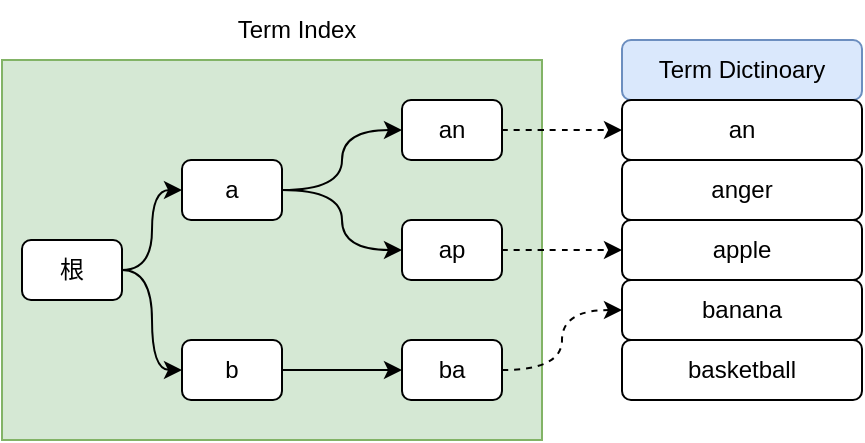 <mxfile version="26.0.7">
  <diagram name="第 1 页" id="QJnE40HCE7pQuW4Qcwj_">
    <mxGraphModel dx="783" dy="605" grid="1" gridSize="10" guides="1" tooltips="1" connect="1" arrows="1" fold="1" page="1" pageScale="1" pageWidth="827" pageHeight="1169" math="0" shadow="0">
      <root>
        <mxCell id="0" />
        <mxCell id="1" parent="0" />
        <mxCell id="HdldvHIQsdHdrs_OBQpp-66" value="" style="rounded=0;whiteSpace=wrap;html=1;fillColor=#d5e8d4;strokeColor=#82b366;" vertex="1" parent="1">
          <mxGeometry x="60" y="180" width="270" height="190" as="geometry" />
        </mxCell>
        <mxCell id="HdldvHIQsdHdrs_OBQpp-2" value="a" style="rounded=1;whiteSpace=wrap;html=1;" vertex="1" parent="1">
          <mxGeometry x="150" y="230" width="50" height="30" as="geometry" />
        </mxCell>
        <mxCell id="HdldvHIQsdHdrs_OBQpp-3" value="an" style="rounded=1;whiteSpace=wrap;html=1;" vertex="1" parent="1">
          <mxGeometry x="260" y="200" width="50" height="30" as="geometry" />
        </mxCell>
        <mxCell id="HdldvHIQsdHdrs_OBQpp-4" value="ap" style="rounded=1;whiteSpace=wrap;html=1;" vertex="1" parent="1">
          <mxGeometry x="260" y="260" width="50" height="30" as="geometry" />
        </mxCell>
        <mxCell id="HdldvHIQsdHdrs_OBQpp-5" value="b" style="rounded=1;whiteSpace=wrap;html=1;" vertex="1" parent="1">
          <mxGeometry x="150" y="320" width="50" height="30" as="geometry" />
        </mxCell>
        <mxCell id="HdldvHIQsdHdrs_OBQpp-7" value="ba" style="rounded=1;whiteSpace=wrap;html=1;" vertex="1" parent="1">
          <mxGeometry x="260" y="320" width="50" height="30" as="geometry" />
        </mxCell>
        <mxCell id="HdldvHIQsdHdrs_OBQpp-9" value="根" style="rounded=1;whiteSpace=wrap;html=1;" vertex="1" parent="1">
          <mxGeometry x="70" y="270" width="50" height="30" as="geometry" />
        </mxCell>
        <mxCell id="HdldvHIQsdHdrs_OBQpp-11" value="" style="endArrow=classic;html=1;rounded=0;exitX=1;exitY=0.5;exitDx=0;exitDy=0;entryX=0;entryY=0.5;entryDx=0;entryDy=0;edgeStyle=orthogonalEdgeStyle;curved=1;" edge="1" parent="1" source="HdldvHIQsdHdrs_OBQpp-9" target="HdldvHIQsdHdrs_OBQpp-2">
          <mxGeometry width="50" height="50" relative="1" as="geometry">
            <mxPoint x="310" y="340" as="sourcePoint" />
            <mxPoint x="360" y="290" as="targetPoint" />
          </mxGeometry>
        </mxCell>
        <mxCell id="HdldvHIQsdHdrs_OBQpp-12" value="" style="endArrow=classic;html=1;rounded=0;exitX=1;exitY=0.5;exitDx=0;exitDy=0;entryX=0;entryY=0.5;entryDx=0;entryDy=0;edgeStyle=orthogonalEdgeStyle;curved=1;" edge="1" parent="1" source="HdldvHIQsdHdrs_OBQpp-9" target="HdldvHIQsdHdrs_OBQpp-5">
          <mxGeometry width="50" height="50" relative="1" as="geometry">
            <mxPoint x="80" y="295" as="sourcePoint" />
            <mxPoint x="160" y="225" as="targetPoint" />
          </mxGeometry>
        </mxCell>
        <mxCell id="HdldvHIQsdHdrs_OBQpp-13" value="" style="endArrow=classic;html=1;rounded=0;entryX=0;entryY=0.5;entryDx=0;entryDy=0;exitX=1;exitY=0.5;exitDx=0;exitDy=0;edgeStyle=orthogonalEdgeStyle;curved=1;" edge="1" parent="1" source="HdldvHIQsdHdrs_OBQpp-5" target="HdldvHIQsdHdrs_OBQpp-7">
          <mxGeometry width="50" height="50" relative="1" as="geometry">
            <mxPoint x="210" y="345" as="sourcePoint" />
            <mxPoint x="160" y="345" as="targetPoint" />
          </mxGeometry>
        </mxCell>
        <mxCell id="HdldvHIQsdHdrs_OBQpp-14" value="" style="endArrow=classic;html=1;rounded=0;exitX=1;exitY=0.5;exitDx=0;exitDy=0;entryX=0;entryY=0.5;entryDx=0;entryDy=0;edgeStyle=orthogonalEdgeStyle;curved=1;" edge="1" parent="1" source="HdldvHIQsdHdrs_OBQpp-2" target="HdldvHIQsdHdrs_OBQpp-3">
          <mxGeometry width="50" height="50" relative="1" as="geometry">
            <mxPoint x="310" y="340" as="sourcePoint" />
            <mxPoint x="360" y="290" as="targetPoint" />
          </mxGeometry>
        </mxCell>
        <mxCell id="HdldvHIQsdHdrs_OBQpp-15" value="" style="endArrow=classic;html=1;rounded=0;exitX=1;exitY=0.5;exitDx=0;exitDy=0;entryX=0;entryY=0.5;entryDx=0;entryDy=0;edgeStyle=orthogonalEdgeStyle;curved=1;" edge="1" parent="1" source="HdldvHIQsdHdrs_OBQpp-2" target="HdldvHIQsdHdrs_OBQpp-4">
          <mxGeometry width="50" height="50" relative="1" as="geometry">
            <mxPoint x="210" y="225" as="sourcePoint" />
            <mxPoint x="270" y="225" as="targetPoint" />
          </mxGeometry>
        </mxCell>
        <mxCell id="HdldvHIQsdHdrs_OBQpp-55" value="Term Dictinoary" style="rounded=1;whiteSpace=wrap;html=1;fillColor=#dae8fc;strokeColor=#6c8ebf;" vertex="1" parent="1">
          <mxGeometry x="370" y="170" width="120" height="30" as="geometry" />
        </mxCell>
        <mxCell id="HdldvHIQsdHdrs_OBQpp-56" value="an" style="rounded=1;whiteSpace=wrap;html=1;" vertex="1" parent="1">
          <mxGeometry x="370" y="200" width="120" height="30" as="geometry" />
        </mxCell>
        <mxCell id="HdldvHIQsdHdrs_OBQpp-57" value="anger" style="rounded=1;whiteSpace=wrap;html=1;" vertex="1" parent="1">
          <mxGeometry x="370" y="230" width="120" height="30" as="geometry" />
        </mxCell>
        <mxCell id="HdldvHIQsdHdrs_OBQpp-58" value="apple" style="rounded=1;whiteSpace=wrap;html=1;" vertex="1" parent="1">
          <mxGeometry x="370" y="260" width="120" height="30" as="geometry" />
        </mxCell>
        <mxCell id="HdldvHIQsdHdrs_OBQpp-59" value="basketball" style="rounded=1;whiteSpace=wrap;html=1;" vertex="1" parent="1">
          <mxGeometry x="370" y="320" width="120" height="30" as="geometry" />
        </mxCell>
        <mxCell id="HdldvHIQsdHdrs_OBQpp-60" value="banana" style="rounded=1;whiteSpace=wrap;html=1;" vertex="1" parent="1">
          <mxGeometry x="370" y="290" width="120" height="30" as="geometry" />
        </mxCell>
        <mxCell id="HdldvHIQsdHdrs_OBQpp-62" value="" style="endArrow=classic;html=1;rounded=0;exitX=1;exitY=0.5;exitDx=0;exitDy=0;entryX=0;entryY=0.5;entryDx=0;entryDy=0;dashed=1;edgeStyle=orthogonalEdgeStyle;curved=1;" edge="1" parent="1" source="HdldvHIQsdHdrs_OBQpp-3" target="HdldvHIQsdHdrs_OBQpp-56">
          <mxGeometry width="50" height="50" relative="1" as="geometry">
            <mxPoint x="340" y="340" as="sourcePoint" />
            <mxPoint x="390" y="290" as="targetPoint" />
          </mxGeometry>
        </mxCell>
        <mxCell id="HdldvHIQsdHdrs_OBQpp-63" value="" style="endArrow=classic;html=1;rounded=0;exitX=1;exitY=0.5;exitDx=0;exitDy=0;entryX=0;entryY=0.5;entryDx=0;entryDy=0;dashed=1;edgeStyle=orthogonalEdgeStyle;curved=1;" edge="1" parent="1" source="HdldvHIQsdHdrs_OBQpp-4" target="HdldvHIQsdHdrs_OBQpp-58">
          <mxGeometry width="50" height="50" relative="1" as="geometry">
            <mxPoint x="340" y="340" as="sourcePoint" />
            <mxPoint x="390" y="290" as="targetPoint" />
          </mxGeometry>
        </mxCell>
        <mxCell id="HdldvHIQsdHdrs_OBQpp-64" value="" style="endArrow=classic;html=1;rounded=0;exitX=1;exitY=0.5;exitDx=0;exitDy=0;entryX=0;entryY=0.5;entryDx=0;entryDy=0;dashed=1;edgeStyle=orthogonalEdgeStyle;curved=1;" edge="1" parent="1" source="HdldvHIQsdHdrs_OBQpp-7" target="HdldvHIQsdHdrs_OBQpp-60">
          <mxGeometry width="50" height="50" relative="1" as="geometry">
            <mxPoint x="320" y="285" as="sourcePoint" />
            <mxPoint x="380" y="285" as="targetPoint" />
          </mxGeometry>
        </mxCell>
        <mxCell id="HdldvHIQsdHdrs_OBQpp-67" value="Term Index" style="text;html=1;align=center;verticalAlign=middle;whiteSpace=wrap;rounded=0;" vertex="1" parent="1">
          <mxGeometry x="165" y="150" width="85" height="30" as="geometry" />
        </mxCell>
      </root>
    </mxGraphModel>
  </diagram>
</mxfile>
